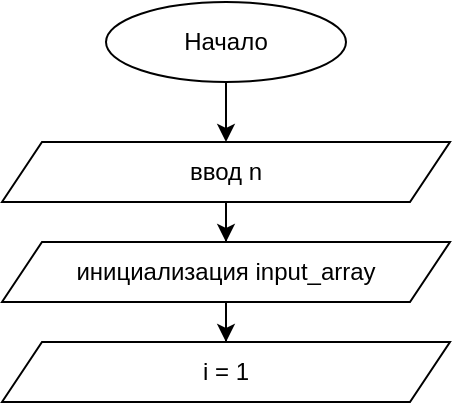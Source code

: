 <mxfile version="24.3.1" type="github">
  <diagram name="Страница — 1" id="xWEY1PyqiTFkCsJDxerP">
    <mxGraphModel dx="1066" dy="611" grid="1" gridSize="10" guides="1" tooltips="1" connect="1" arrows="1" fold="1" page="1" pageScale="1" pageWidth="827" pageHeight="1169" math="0" shadow="0">
      <root>
        <mxCell id="0" />
        <mxCell id="1" parent="0" />
        <mxCell id="rntemIB3Wk2hQ3qx8ugr-3" value="" style="edgeStyle=orthogonalEdgeStyle;rounded=0;orthogonalLoop=1;jettySize=auto;html=1;" edge="1" parent="1" source="rntemIB3Wk2hQ3qx8ugr-1" target="rntemIB3Wk2hQ3qx8ugr-2">
          <mxGeometry relative="1" as="geometry" />
        </mxCell>
        <mxCell id="rntemIB3Wk2hQ3qx8ugr-1" value="Начало" style="ellipse;whiteSpace=wrap;html=1;" vertex="1" parent="1">
          <mxGeometry x="354" width="120" height="40" as="geometry" />
        </mxCell>
        <mxCell id="rntemIB3Wk2hQ3qx8ugr-5" value="" style="edgeStyle=orthogonalEdgeStyle;rounded=0;orthogonalLoop=1;jettySize=auto;html=1;" edge="1" parent="1" source="rntemIB3Wk2hQ3qx8ugr-2" target="rntemIB3Wk2hQ3qx8ugr-4">
          <mxGeometry relative="1" as="geometry" />
        </mxCell>
        <mxCell id="rntemIB3Wk2hQ3qx8ugr-2" value="&lt;div&gt;ввод n&lt;/div&gt;" style="shape=parallelogram;perimeter=parallelogramPerimeter;whiteSpace=wrap;html=1;fixedSize=1;" vertex="1" parent="1">
          <mxGeometry x="302" y="70" width="224" height="30" as="geometry" />
        </mxCell>
        <mxCell id="rntemIB3Wk2hQ3qx8ugr-7" value="" style="edgeStyle=orthogonalEdgeStyle;rounded=0;orthogonalLoop=1;jettySize=auto;html=1;" edge="1" parent="1" source="rntemIB3Wk2hQ3qx8ugr-4" target="rntemIB3Wk2hQ3qx8ugr-6">
          <mxGeometry relative="1" as="geometry" />
        </mxCell>
        <mxCell id="rntemIB3Wk2hQ3qx8ugr-4" value="&lt;div&gt;&lt;span style=&quot;background-color: initial;&quot;&gt;инициализация input_array&lt;/span&gt;&lt;/div&gt;" style="shape=parallelogram;perimeter=parallelogramPerimeter;whiteSpace=wrap;html=1;fixedSize=1;" vertex="1" parent="1">
          <mxGeometry x="302" y="120" width="224" height="30" as="geometry" />
        </mxCell>
        <mxCell id="rntemIB3Wk2hQ3qx8ugr-6" value="&lt;div&gt;&lt;span style=&quot;background-color: initial;&quot;&gt;i = 1&lt;/span&gt;&lt;br&gt;&lt;/div&gt;" style="shape=parallelogram;perimeter=parallelogramPerimeter;whiteSpace=wrap;html=1;fixedSize=1;" vertex="1" parent="1">
          <mxGeometry x="302" y="170" width="224" height="30" as="geometry" />
        </mxCell>
      </root>
    </mxGraphModel>
  </diagram>
</mxfile>
